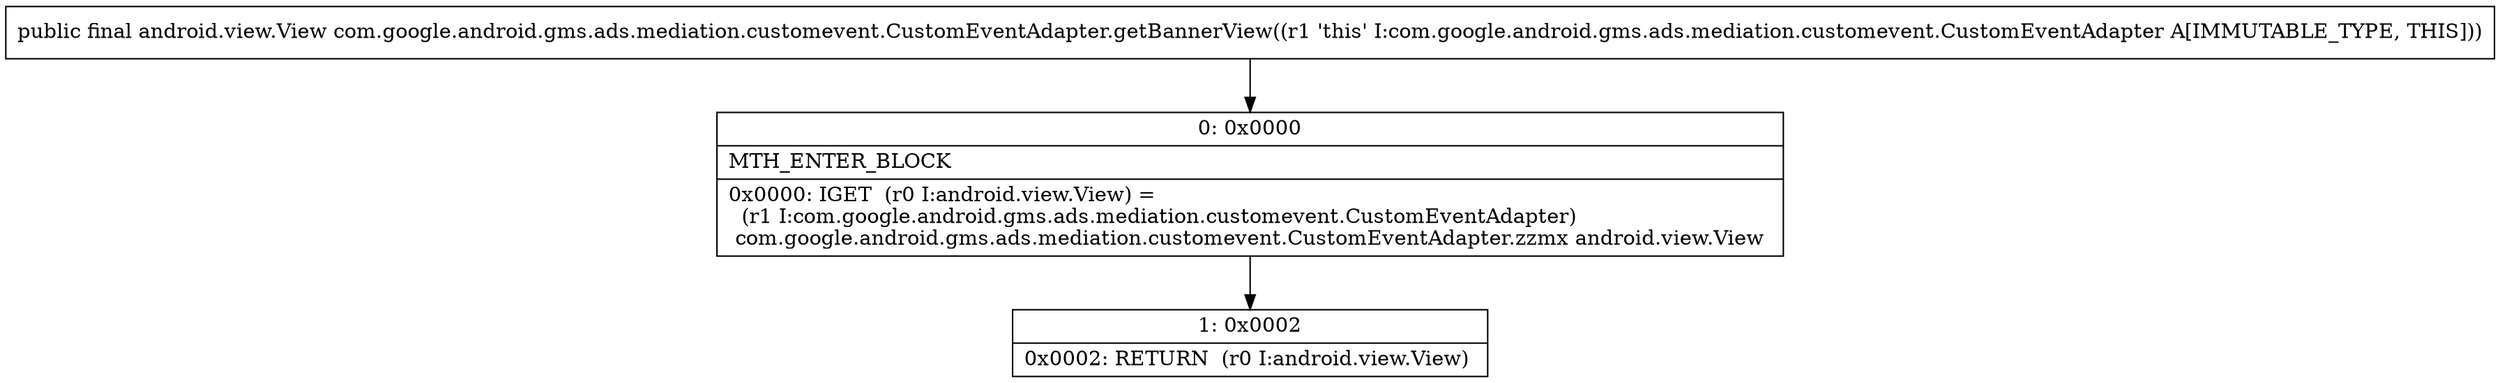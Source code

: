 digraph "CFG forcom.google.android.gms.ads.mediation.customevent.CustomEventAdapter.getBannerView()Landroid\/view\/View;" {
Node_0 [shape=record,label="{0\:\ 0x0000|MTH_ENTER_BLOCK\l|0x0000: IGET  (r0 I:android.view.View) = \l  (r1 I:com.google.android.gms.ads.mediation.customevent.CustomEventAdapter)\l com.google.android.gms.ads.mediation.customevent.CustomEventAdapter.zzmx android.view.View \l}"];
Node_1 [shape=record,label="{1\:\ 0x0002|0x0002: RETURN  (r0 I:android.view.View) \l}"];
MethodNode[shape=record,label="{public final android.view.View com.google.android.gms.ads.mediation.customevent.CustomEventAdapter.getBannerView((r1 'this' I:com.google.android.gms.ads.mediation.customevent.CustomEventAdapter A[IMMUTABLE_TYPE, THIS])) }"];
MethodNode -> Node_0;
Node_0 -> Node_1;
}

